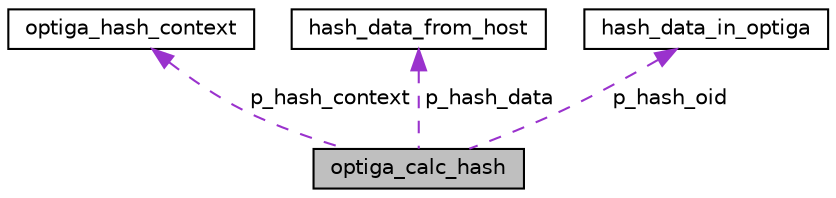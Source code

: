 digraph "optiga_calc_hash"
{
 // LATEX_PDF_SIZE
  edge [fontname="Helvetica",fontsize="10",labelfontname="Helvetica",labelfontsize="10"];
  node [fontname="Helvetica",fontsize="10",shape=record];
  Node1 [label="optiga_calc_hash",height=0.2,width=0.4,color="black", fillcolor="grey75", style="filled", fontcolor="black",tooltip="Specifies the data structure of calculate hash."];
  Node2 -> Node1 [dir="back",color="darkorchid3",fontsize="10",style="dashed",label=" p_hash_context" ,fontname="Helvetica"];
  Node2 [label="optiga_hash_context",height=0.2,width=0.4,color="black", fillcolor="white", style="filled",URL="$d8/d24/structoptiga__hash__context.html",tooltip="Specifies the structure to the Hash context details managed by OPTIGA."];
  Node3 -> Node1 [dir="back",color="darkorchid3",fontsize="10",style="dashed",label=" p_hash_data" ,fontname="Helvetica"];
  Node3 [label="hash_data_from_host",height=0.2,width=0.4,color="black", fillcolor="white", style="filled",URL="$da/d84/structhash__data__from__host.html",tooltip="Specifies the structure to provide the details of data to be hashed from host."];
  Node4 -> Node1 [dir="back",color="darkorchid3",fontsize="10",style="dashed",label=" p_hash_oid" ,fontname="Helvetica"];
  Node4 [label="hash_data_in_optiga",height=0.2,width=0.4,color="black", fillcolor="white", style="filled",URL="$df/d46/structhash__data__in__optiga.html",tooltip="Specifies the structure to provide the details of data to be hashed from OPTIGA."];
}
